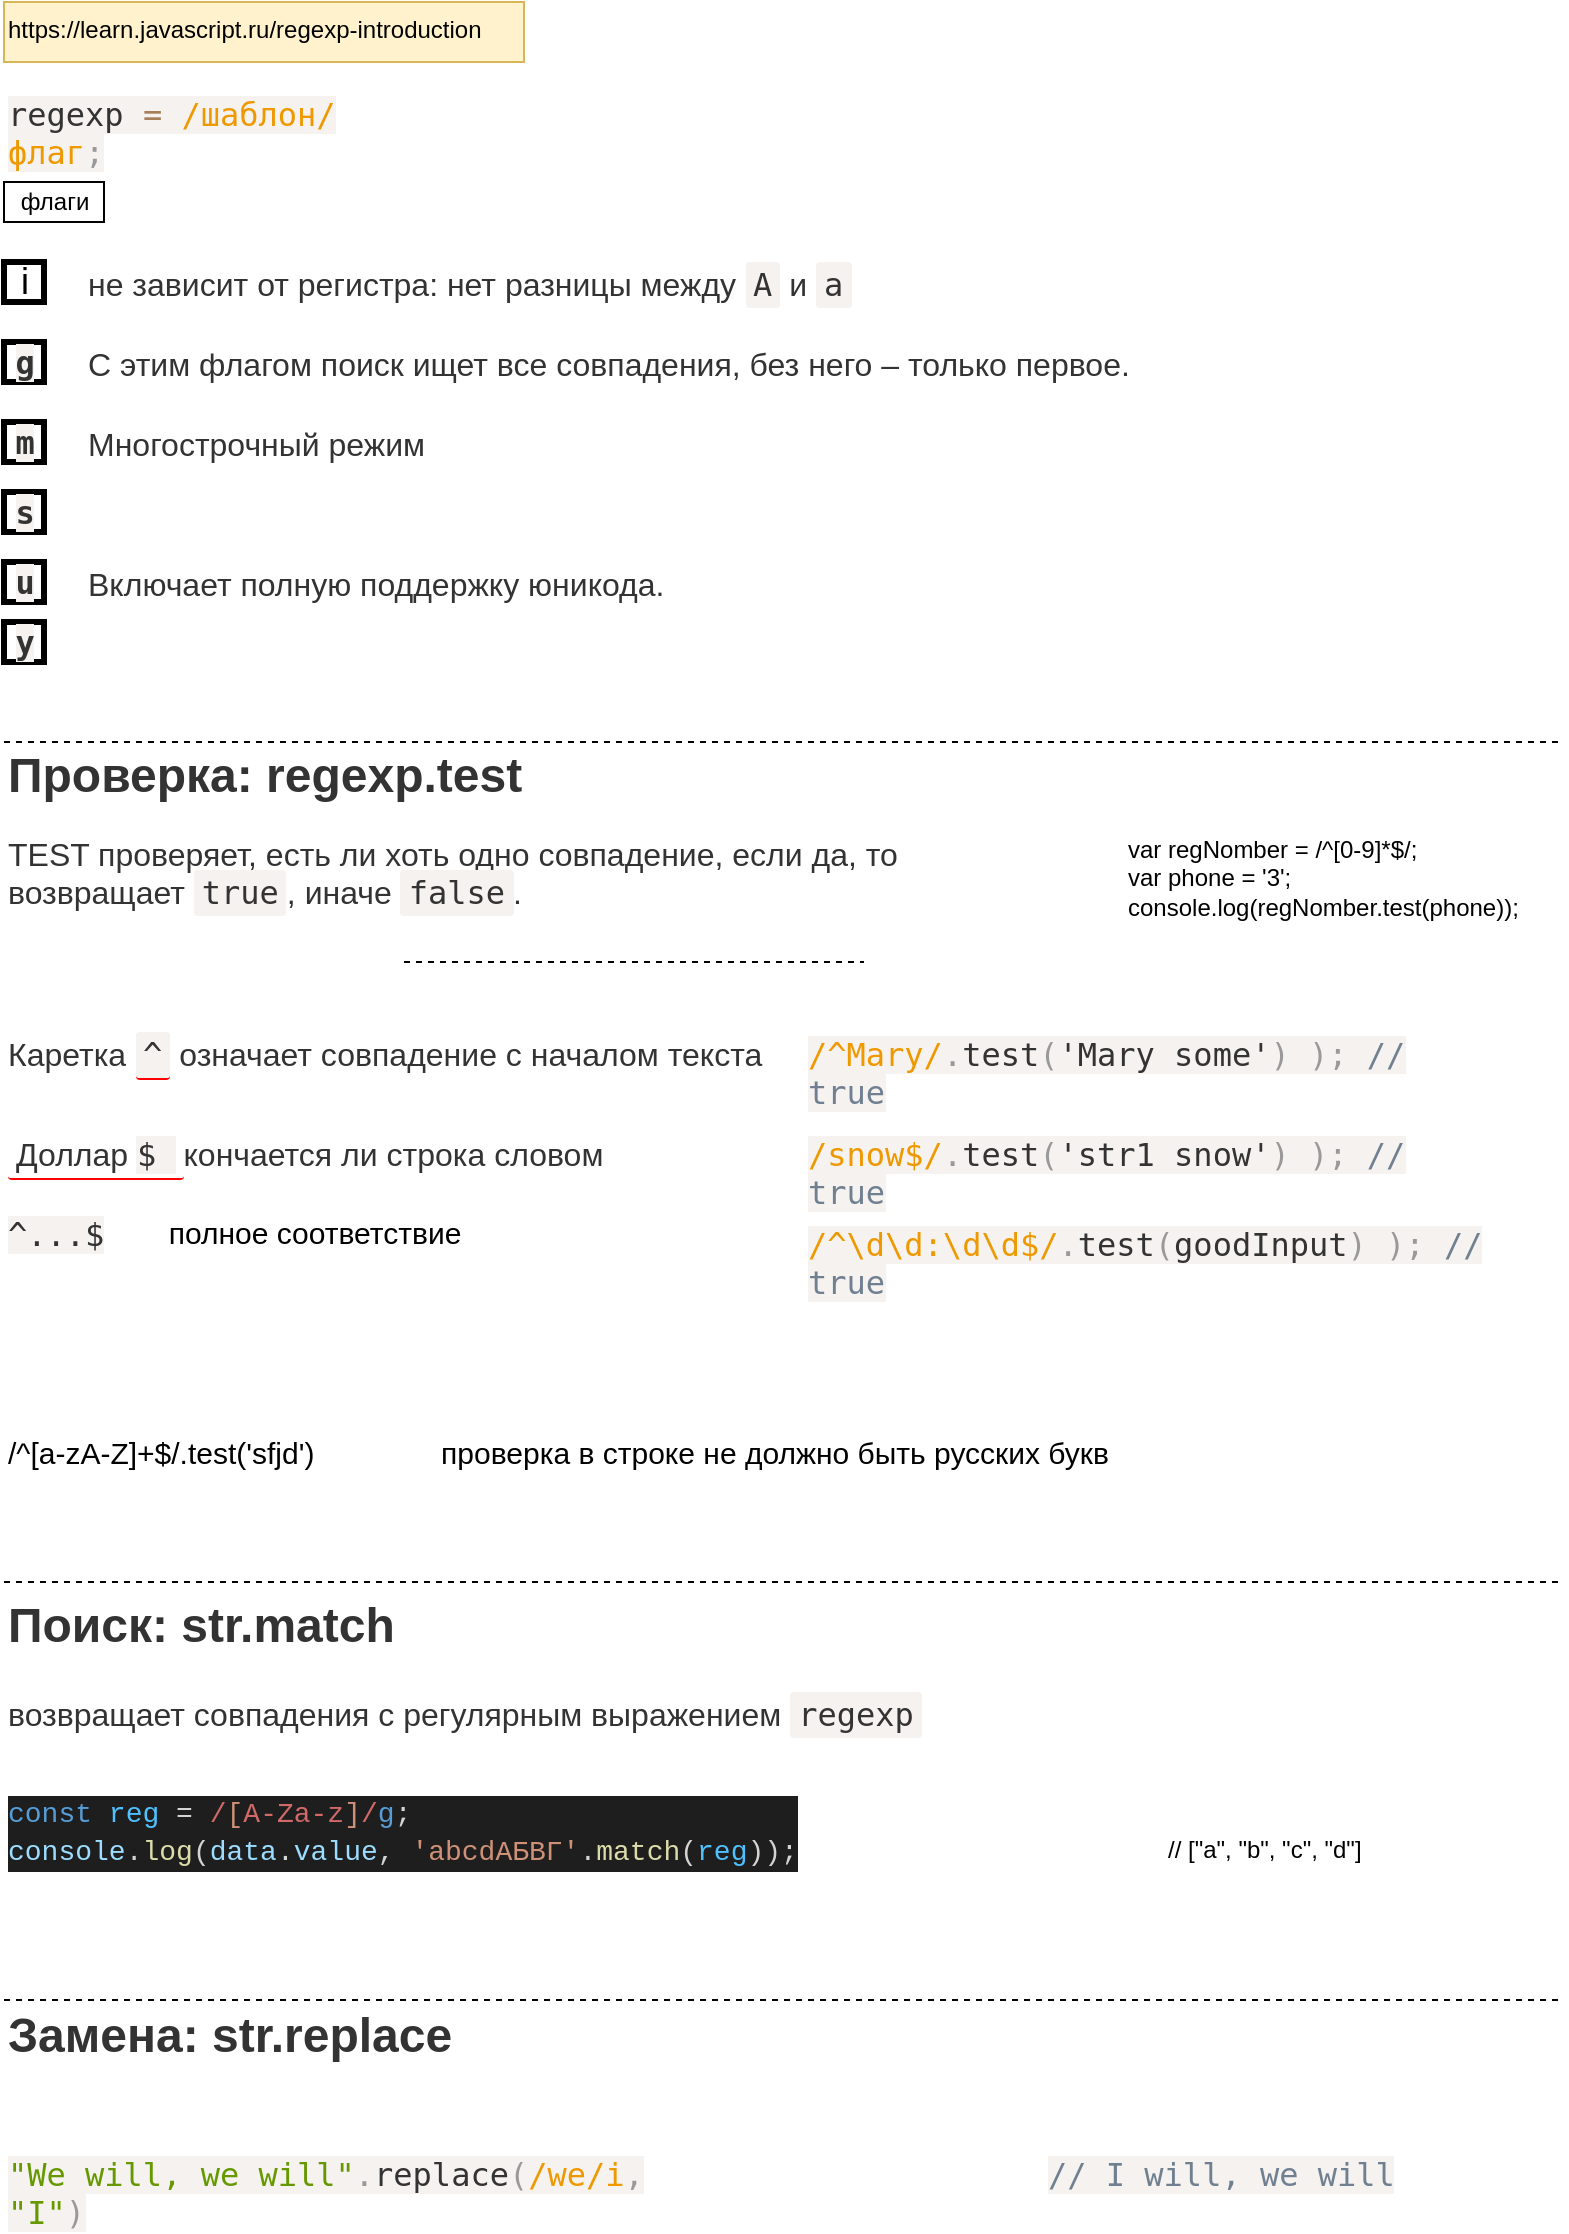 <mxfile version="13.7.3" type="device" pages="3"><diagram id="C0SLp1-Ot98nmbYjIeOZ" name="create"><mxGraphModel dx="1024" dy="592" grid="1" gridSize="10" guides="1" tooltips="1" connect="1" arrows="1" fold="1" page="1" pageScale="1" pageWidth="827" pageHeight="1169" math="0" shadow="0"><root><mxCell id="0"/><mxCell id="1" parent="0"/><mxCell id="JTZKK9ZAm1QoFFC07tXs-1" value="var regNomber = /^[0-9]*$/;&lt;br&gt;var phone = '3';&lt;br&gt;console.log(regNomber.test(phone));" style="text;whiteSpace=wrap;html=1;" parent="1" vertex="1"><mxGeometry x="600" y="420" width="210" height="50" as="geometry"/></mxCell><mxCell id="MdvFkRzq_D7RDWJ4UeDl-1" value="&lt;span style=&quot;color: rgb(51 , 51 , 51) ; font-size: 16px ; font-style: normal ; font-weight: 400 ; letter-spacing: normal ; text-indent: 0px ; text-transform: none ; word-spacing: 0px ; background-color: rgb(255 , 255 , 255) ; display: inline ; float: none&quot;&gt;TEST проверяет, есть ли хоть одно совпадение, если да, то возвращает&lt;span&gt;&amp;nbsp;&lt;/span&gt;&lt;/span&gt;&lt;code style=&quot;font-family: &amp;#34;consolas&amp;#34; , &amp;#34;lucida console&amp;#34; , &amp;#34;menlo&amp;#34; , &amp;#34;monaco&amp;#34; , monospace ; padding: 2px 4px ; background: rgb(245 , 242 , 240) ; border-radius: 2px ; color: rgb(51 , 51 , 51) ; font-size: 16px ; font-style: normal ; font-weight: 400 ; letter-spacing: normal ; text-indent: 0px ; text-transform: none ; word-spacing: 0px&quot;&gt;true&lt;/code&gt;&lt;span style=&quot;color: rgb(51 , 51 , 51) ; font-size: 16px ; font-style: normal ; font-weight: 400 ; letter-spacing: normal ; text-indent: 0px ; text-transform: none ; word-spacing: 0px ; background-color: rgb(255 , 255 , 255) ; display: inline ; float: none&quot;&gt;, иначе&lt;span&gt;&amp;nbsp;&lt;/span&gt;&lt;/span&gt;&lt;code style=&quot;font-family: &amp;#34;consolas&amp;#34; , &amp;#34;lucida console&amp;#34; , &amp;#34;menlo&amp;#34; , &amp;#34;monaco&amp;#34; , monospace ; padding: 2px 4px ; background: rgb(245 , 242 , 240) ; border-radius: 2px ; color: rgb(51 , 51 , 51) ; font-size: 16px ; font-style: normal ; font-weight: 400 ; letter-spacing: normal ; text-indent: 0px ; text-transform: none ; word-spacing: 0px&quot;&gt;false&lt;/code&gt;&lt;span style=&quot;color: rgb(51 , 51 , 51) ; font-size: 16px ; font-style: normal ; font-weight: 400 ; letter-spacing: normal ; text-indent: 0px ; text-transform: none ; word-spacing: 0px ; background-color: rgb(255 , 255 , 255) ; display: inline ; float: none&quot;&gt;.&lt;/span&gt;" style="text;whiteSpace=wrap;html=1;" parent="1" vertex="1"><mxGeometry x="40" y="420" width="480" height="40" as="geometry"/></mxCell><UserObject label="https://learn.javascript.ru/regexp-introduction" link="https://learn.javascript.ru/regexp-introduction" id="MdvFkRzq_D7RDWJ4UeDl-2"><mxCell style="text;whiteSpace=wrap;html=1;fillColor=#fff2cc;strokeColor=#d6b656;" parent="1" vertex="1"><mxGeometry x="40" y="10" width="260" height="30" as="geometry"/></mxCell></UserObject><mxCell id="MdvFkRzq_D7RDWJ4UeDl-4" value="&lt;span style=&quot;color: rgb(51 , 51 , 51) ; font-family: &amp;#34;consolas&amp;#34; , &amp;#34;lucida console&amp;#34; , &amp;#34;menlo&amp;#34; , &amp;#34;monaco&amp;#34; , monospace ; font-size: 16px ; font-style: normal ; font-weight: 400 ; letter-spacing: normal ; text-align: left ; text-indent: 0px ; text-transform: none ; word-spacing: 0px ; background-color: rgb(245 , 242 , 240) ; display: inline ; float: none&quot;&gt;regexp &lt;/span&gt;&lt;span class=&quot;token operator&quot; style=&quot;color: rgb(166 , 127 , 89) ; font-family: &amp;#34;consolas&amp;#34; , &amp;#34;lucida console&amp;#34; , &amp;#34;menlo&amp;#34; , &amp;#34;monaco&amp;#34; , monospace ; font-size: 16px ; font-style: normal ; font-weight: 400 ; letter-spacing: normal ; text-align: left ; text-indent: 0px ; text-transform: none ; word-spacing: 0px ; background-color: rgb(245 , 242 , 240)&quot;&gt;=&lt;/span&gt;&lt;span style=&quot;color: rgb(51 , 51 , 51) ; font-family: &amp;#34;consolas&amp;#34; , &amp;#34;lucida console&amp;#34; , &amp;#34;menlo&amp;#34; , &amp;#34;monaco&amp;#34; , monospace ; font-size: 16px ; font-style: normal ; font-weight: 400 ; letter-spacing: normal ; text-align: left ; text-indent: 0px ; text-transform: none ; word-spacing: 0px ; background-color: rgb(245 , 242 , 240) ; display: inline ; float: none&quot;&gt; &lt;/span&gt;&lt;span class=&quot;token regex&quot; style=&quot;color: rgb(238 , 153 , 0) ; font-family: &amp;#34;consolas&amp;#34; , &amp;#34;lucida console&amp;#34; , &amp;#34;menlo&amp;#34; , &amp;#34;monaco&amp;#34; , monospace ; font-size: 16px ; font-style: normal ; font-weight: 400 ; letter-spacing: normal ; text-align: left ; text-indent: 0px ; text-transform: none ; word-spacing: 0px ; background-color: rgb(245 , 242 , 240)&quot;&gt;/шаблон/флаг&lt;/span&gt;&lt;span class=&quot;token punctuation&quot; style=&quot;color: rgb(153 , 153 , 153) ; font-family: &amp;#34;consolas&amp;#34; , &amp;#34;lucida console&amp;#34; , &amp;#34;menlo&amp;#34; , &amp;#34;monaco&amp;#34; , monospace ; font-size: 16px ; font-style: normal ; font-weight: 400 ; letter-spacing: normal ; text-align: left ; text-indent: 0px ; text-transform: none ; word-spacing: 0px ; background-color: rgb(245 , 242 , 240)&quot;&gt;;&lt;/span&gt;" style="text;whiteSpace=wrap;html=1;" parent="1" vertex="1"><mxGeometry x="40" y="50" width="200" height="30" as="geometry"/></mxCell><mxCell id="MdvFkRzq_D7RDWJ4UeDl-5" value="флаги" style="text;html=1;align=center;verticalAlign=middle;resizable=0;points=[];autosize=1;strokeColor=#000000;" parent="1" vertex="1"><mxGeometry x="40" y="100" width="50" height="20" as="geometry"/></mxCell><mxCell id="MdvFkRzq_D7RDWJ4UeDl-6" value="&lt;font style=&quot;font-size: 18px&quot;&gt;i&lt;/font&gt;" style="text;html=1;align=center;verticalAlign=middle;resizable=0;points=[];autosize=1;strokeWidth=3;strokeColor=#000000;" parent="1" vertex="1"><mxGeometry x="40" y="140" width="20" height="20" as="geometry"/></mxCell><mxCell id="MdvFkRzq_D7RDWJ4UeDl-7" value="&lt;span style=&quot;color: rgb(51, 51, 51); font-size: 16px; font-style: normal; font-weight: 400; letter-spacing: normal; text-indent: 0px; text-transform: none; word-spacing: 0px; background-color: rgb(255, 255, 255); display: inline; float: none;&quot;&gt;не зависит от регистра: нет разницы между&lt;span&gt;&amp;nbsp;&lt;/span&gt;&lt;/span&gt;&lt;code style=&quot;font-family: consolas, &amp;quot;lucida console&amp;quot;, menlo, monaco, monospace; padding: 2px 4px; background: rgb(245, 242, 240); border-radius: 2px; color: rgb(51, 51, 51); font-size: 16px; font-style: normal; font-weight: 400; letter-spacing: normal; text-indent: 0px; text-transform: none; word-spacing: 0px;&quot;&gt;A&lt;/code&gt;&lt;span style=&quot;color: rgb(51, 51, 51); font-size: 16px; font-style: normal; font-weight: 400; letter-spacing: normal; text-indent: 0px; text-transform: none; word-spacing: 0px; background-color: rgb(255, 255, 255); display: inline; float: none;&quot;&gt;&lt;span&gt;&amp;nbsp;&lt;/span&gt;и&lt;span&gt;&amp;nbsp;&lt;/span&gt;&lt;/span&gt;&lt;code style=&quot;font-family: consolas, &amp;quot;lucida console&amp;quot;, menlo, monaco, monospace; padding: 2px 4px; background: rgb(245, 242, 240); border-radius: 2px; color: rgb(51, 51, 51); font-size: 16px; font-style: normal; font-weight: 400; letter-spacing: normal; text-indent: 0px; text-transform: none; word-spacing: 0px;&quot;&gt;a&lt;/code&gt;" style="text;whiteSpace=wrap;html=1;" parent="1" vertex="1"><mxGeometry x="80" y="135" width="410" height="30" as="geometry"/></mxCell><mxCell id="MdvFkRzq_D7RDWJ4UeDl-8" value="&lt;span style=&quot;color: rgb(51 , 51 , 51) ; font-family: &amp;#34;consolas&amp;#34; , &amp;#34;lucida console&amp;#34; , &amp;#34;menlo&amp;#34; , &amp;#34;monaco&amp;#34; , monospace ; font-size: 16px ; font-weight: 700 ; background-color: rgb(245 , 242 , 240)&quot;&gt;g&lt;/span&gt;" style="text;html=1;align=center;verticalAlign=middle;resizable=0;points=[];autosize=1;strokeWidth=3;strokeColor=#000000;" parent="1" vertex="1"><mxGeometry x="40" y="180" width="20" height="20" as="geometry"/></mxCell><mxCell id="MdvFkRzq_D7RDWJ4UeDl-9" value="&lt;span style=&quot;color: rgb(51 , 51 , 51) ; font-family: &amp;#34;blinkmacsystemfont&amp;#34; , , &amp;#34;segoe ui&amp;#34; , &amp;#34;roboto&amp;#34; , &amp;#34;helvetica&amp;#34; , &amp;#34;arial&amp;#34; , sans-serif ; font-size: 16px ; background-color: rgb(255 , 255 , 255)&quot;&gt;С этим флагом поиск ищет все совпадения, без него – только первое.&lt;/span&gt;" style="text;whiteSpace=wrap;html=1;" parent="1" vertex="1"><mxGeometry x="80" y="175" width="540" height="30" as="geometry"/></mxCell><mxCell id="MdvFkRzq_D7RDWJ4UeDl-10" value="&lt;font color=&quot;#333333&quot; face=&quot;consolas, lucida console, menlo, monaco, monospace&quot;&gt;&lt;span style=&quot;font-size: 16px ; background-color: rgb(245 , 242 , 240)&quot;&gt;&lt;b&gt;m&lt;/b&gt;&lt;/span&gt;&lt;/font&gt;" style="text;html=1;align=center;verticalAlign=middle;resizable=0;points=[];autosize=1;strokeWidth=3;strokeColor=#000000;" parent="1" vertex="1"><mxGeometry x="40" y="220" width="20" height="20" as="geometry"/></mxCell><mxCell id="MdvFkRzq_D7RDWJ4UeDl-11" value="&lt;span style=&quot;color: rgb(51 , 51 , 51) ; font-family: &amp;#34;consolas&amp;#34; , &amp;#34;lucida console&amp;#34; , &amp;#34;menlo&amp;#34; , &amp;#34;monaco&amp;#34; , monospace ; font-size: 16px ; font-weight: 700 ; background-color: rgb(245 , 242 , 240)&quot;&gt;y&lt;/span&gt;" style="text;html=1;align=center;verticalAlign=middle;resizable=0;points=[];autosize=1;strokeWidth=3;strokeColor=#000000;" parent="1" vertex="1"><mxGeometry x="40" y="320" width="20" height="20" as="geometry"/></mxCell><mxCell id="MdvFkRzq_D7RDWJ4UeDl-12" value="&lt;span style=&quot;color: rgb(51 , 51 , 51) ; font-family: &amp;#34;consolas&amp;#34; , &amp;#34;lucida console&amp;#34; , &amp;#34;menlo&amp;#34; , &amp;#34;monaco&amp;#34; , monospace ; font-size: 16px ; font-weight: 700 ; background-color: rgb(245 , 242 , 240)&quot;&gt;u&lt;/span&gt;" style="text;html=1;align=center;verticalAlign=middle;resizable=0;points=[];autosize=1;strokeWidth=3;strokeColor=#000000;" parent="1" vertex="1"><mxGeometry x="40" y="290" width="20" height="20" as="geometry"/></mxCell><mxCell id="MdvFkRzq_D7RDWJ4UeDl-13" value="&lt;span style=&quot;color: rgb(51 , 51 , 51) ; font-family: &amp;#34;consolas&amp;#34; , &amp;#34;lucida console&amp;#34; , &amp;#34;menlo&amp;#34; , &amp;#34;monaco&amp;#34; , monospace ; font-size: 16px ; font-weight: 700 ; background-color: rgb(245 , 242 , 240)&quot;&gt;s&lt;/span&gt;" style="text;html=1;align=center;verticalAlign=middle;resizable=0;points=[];autosize=1;strokeWidth=3;strokeColor=#000000;" parent="1" vertex="1"><mxGeometry x="40" y="255" width="20" height="20" as="geometry"/></mxCell><mxCell id="MdvFkRzq_D7RDWJ4UeDl-14" value="&lt;span style=&quot;color: rgb(51, 51, 51); font-size: 16px; font-style: normal; font-weight: 400; letter-spacing: normal; text-indent: 0px; text-transform: none; word-spacing: 0px; background-color: rgb(255, 255, 255); display: inline; float: none;&quot;&gt;Включает полную поддержку юникода.&lt;span&gt;&amp;nbsp;&lt;/span&gt;&lt;/span&gt;" style="text;whiteSpace=wrap;html=1;" parent="1" vertex="1"><mxGeometry x="80" y="285" width="320" height="30" as="geometry"/></mxCell><mxCell id="MdvFkRzq_D7RDWJ4UeDl-15" value="// [&quot;a&quot;, &quot;b&quot;, &quot;c&quot;, &quot;d&quot;]" style="text;whiteSpace=wrap;html=1;" parent="1" vertex="1"><mxGeometry x="620" y="920" width="110" height="30" as="geometry"/></mxCell><mxCell id="MdvFkRzq_D7RDWJ4UeDl-16" value="&lt;h2 style=&quot;margin: 24px 0px 12px; padding: 0px; font-size: 24px; line-height: 32px; position: relative; color: rgb(51, 51, 51); font-style: normal; letter-spacing: normal; text-indent: 0px; text-transform: none; word-spacing: 0px; background-color: rgb(255, 255, 255);&quot;&gt;&lt;a class=&quot;main__anchor&quot; name=&quot;poisk-str-match&quot; href=&quot;https://learn.javascript.ru/regexp-introduction#poisk-str-match&quot; style=&quot;color: inherit ; text-decoration: none ; outline: 0px ; transition: 0.2s ease 0s ; font: inherit&quot;&gt;Поиск: str.match&lt;/a&gt;&lt;/h2&gt;" style="text;whiteSpace=wrap;html=1;verticalAlign=middle;" parent="1" vertex="1"><mxGeometry x="40" y="800" width="220" height="30" as="geometry"/></mxCell><mxCell id="MdvFkRzq_D7RDWJ4UeDl-17" value="&lt;span style=&quot;color: rgb(51, 51, 51); font-size: 16px; font-style: normal; font-weight: 400; letter-spacing: normal; text-indent: 0px; text-transform: none; word-spacing: 0px; background-color: rgb(255, 255, 255); display: inline; float: none;&quot;&gt;возвращает совпадения с регулярным выражением&lt;span&gt;&amp;nbsp;&lt;/span&gt;&lt;/span&gt;&lt;code style=&quot;font-family: consolas, &amp;quot;lucida console&amp;quot;, menlo, monaco, monospace; padding: 2px 4px; background: rgb(245, 242, 240); border-radius: 2px; color: rgb(51, 51, 51); font-size: 16px; font-style: normal; font-weight: 400; letter-spacing: normal; text-indent: 0px; text-transform: none; word-spacing: 0px;&quot;&gt;regexp&lt;/code&gt;" style="text;whiteSpace=wrap;html=1;" parent="1" vertex="1"><mxGeometry x="40" y="850" width="480" height="30" as="geometry"/></mxCell><mxCell id="MdvFkRzq_D7RDWJ4UeDl-18" value="&lt;div style=&quot;color: rgb(212 , 212 , 212) ; background-color: rgb(30 , 30 , 30) ; font-family: &amp;#34;consolas&amp;#34; , &amp;#34;courier new&amp;#34; , monospace ; font-weight: normal ; font-size: 14px ; line-height: 19px&quot;&gt;&lt;div&gt;&lt;span style=&quot;color: #569cd6&quot;&gt;const&lt;/span&gt;&lt;span style=&quot;color: #d4d4d4&quot;&gt;&amp;nbsp;&lt;/span&gt;&lt;span style=&quot;color: #4fc1ff&quot;&gt;reg&lt;/span&gt;&lt;span style=&quot;color: #d4d4d4&quot;&gt;&amp;nbsp;=&lt;/span&gt;&lt;span style=&quot;color: #d16969&quot;&gt;&amp;nbsp;/&lt;/span&gt;&lt;span style=&quot;color: #ce9178&quot;&gt;[&lt;/span&gt;&lt;span style=&quot;color: #d16969&quot;&gt;A-Za-z&lt;/span&gt;&lt;span style=&quot;color: #ce9178&quot;&gt;]&lt;/span&gt;&lt;span style=&quot;color: #d16969&quot;&gt;/&lt;/span&gt;&lt;span style=&quot;color: #569cd6&quot;&gt;g&lt;/span&gt;&lt;span style=&quot;color: #d4d4d4&quot;&gt;;&lt;/span&gt;&lt;/div&gt;&lt;div&gt;&lt;span style=&quot;color: #9cdcfe&quot;&gt;console&lt;/span&gt;&lt;span style=&quot;color: #d4d4d4&quot;&gt;.&lt;/span&gt;&lt;span style=&quot;color: #dcdcaa&quot;&gt;log&lt;/span&gt;&lt;span style=&quot;color: #d4d4d4&quot;&gt;(&lt;/span&gt;&lt;span style=&quot;color: #9cdcfe&quot;&gt;data&lt;/span&gt;&lt;span style=&quot;color: #d4d4d4&quot;&gt;.&lt;/span&gt;&lt;span style=&quot;color: #9cdcfe&quot;&gt;value&lt;/span&gt;&lt;span style=&quot;color: #d4d4d4&quot;&gt;,&amp;nbsp;&lt;/span&gt;&lt;span style=&quot;color: #ce9178&quot;&gt;'abcdАБВГ'&lt;/span&gt;&lt;span style=&quot;color: #d4d4d4&quot;&gt;.&lt;/span&gt;&lt;span style=&quot;color: #dcdcaa&quot;&gt;match&lt;/span&gt;&lt;span style=&quot;color: #d4d4d4&quot;&gt;(&lt;/span&gt;&lt;span style=&quot;color: #4fc1ff&quot;&gt;reg&lt;/span&gt;&lt;span style=&quot;color: #d4d4d4&quot;&gt;));&lt;/span&gt;&lt;/div&gt;&lt;/div&gt;" style="text;whiteSpace=wrap;html=1;" parent="1" vertex="1"><mxGeometry x="40" y="900" width="420" height="50" as="geometry"/></mxCell><mxCell id="MdvFkRzq_D7RDWJ4UeDl-19" value="" style="endArrow=none;dashed=1;html=1;exitX=0;exitY=0;exitDx=0;exitDy=0;" parent="1" source="MdvFkRzq_D7RDWJ4UeDl-16" edge="1"><mxGeometry width="50" height="50" relative="1" as="geometry"><mxPoint x="40" y="780" as="sourcePoint"/><mxPoint x="820" y="800" as="targetPoint"/></mxGeometry></mxCell><mxCell id="MdvFkRzq_D7RDWJ4UeDl-20" value="&lt;h2 style=&quot;margin: 24px 0px 12px; padding: 0px; font-size: 24px; line-height: 32px; position: relative; color: rgb(51, 51, 51); font-style: normal; letter-spacing: normal; text-indent: 0px; text-transform: none; word-spacing: 0px; background-color: rgb(255, 255, 255);&quot;&gt;&lt;a class=&quot;main__anchor&quot; name=&quot;zamena-str-replace&quot; href=&quot;https://learn.javascript.ru/regexp-introduction#zamena-str-replace&quot; style=&quot;color: inherit ; text-decoration: none ; outline: 0px ; transition: 0.2s ease 0s ; font: inherit&quot;&gt;Замена: str.replace&lt;/a&gt;&lt;/h2&gt;" style="text;whiteSpace=wrap;html=1;verticalAlign=middle;" parent="1" vertex="1"><mxGeometry x="40" y="1010" width="250" height="20" as="geometry"/></mxCell><mxCell id="MdvFkRzq_D7RDWJ4UeDl-21" value="" style="endArrow=none;dashed=1;html=1;exitX=0;exitY=0;exitDx=0;exitDy=0;" parent="1" edge="1"><mxGeometry width="50" height="50" relative="1" as="geometry"><mxPoint x="40" y="1009" as="sourcePoint"/><mxPoint x="820" y="1009" as="targetPoint"/></mxGeometry></mxCell><mxCell id="MdvFkRzq_D7RDWJ4UeDl-22" value="&lt;span class=&quot;token string&quot; style=&quot;color: rgb(102, 153, 0); font-family: consolas, &amp;quot;lucida console&amp;quot;, menlo, monaco, monospace; font-size: 16px; font-style: normal; font-weight: 400; letter-spacing: normal; text-align: left; text-indent: 0px; text-transform: none; word-spacing: 0px; background-color: rgb(245, 242, 240);&quot;&gt;&quot;We will, we will&quot;&lt;/span&gt;&lt;span class=&quot;token punctuation&quot; style=&quot;color: rgb(153, 153, 153); font-family: consolas, &amp;quot;lucida console&amp;quot;, menlo, monaco, monospace; font-size: 16px; font-style: normal; font-weight: 400; letter-spacing: normal; text-align: left; text-indent: 0px; text-transform: none; word-spacing: 0px; background-color: rgb(245, 242, 240);&quot;&gt;.&lt;/span&gt;&lt;span class=&quot;token function&quot; style=&quot;color: rgb(51, 51, 51); font-family: consolas, &amp;quot;lucida console&amp;quot;, menlo, monaco, monospace; font-size: 16px; font-style: normal; font-weight: 400; letter-spacing: normal; text-align: left; text-indent: 0px; text-transform: none; word-spacing: 0px; background-color: rgb(245, 242, 240);&quot;&gt;replace&lt;/span&gt;&lt;span class=&quot;token punctuation&quot; style=&quot;color: rgb(153, 153, 153); font-family: consolas, &amp;quot;lucida console&amp;quot;, menlo, monaco, monospace; font-size: 16px; font-style: normal; font-weight: 400; letter-spacing: normal; text-align: left; text-indent: 0px; text-transform: none; word-spacing: 0px; background-color: rgb(245, 242, 240);&quot;&gt;(&lt;/span&gt;&lt;span class=&quot;token regex&quot; style=&quot;color: rgb(238, 153, 0); font-family: consolas, &amp;quot;lucida console&amp;quot;, menlo, monaco, monospace; font-size: 16px; font-style: normal; font-weight: 400; letter-spacing: normal; text-align: left; text-indent: 0px; text-transform: none; word-spacing: 0px; background-color: rgb(245, 242, 240);&quot;&gt;/we/i&lt;/span&gt;&lt;span class=&quot;token punctuation&quot; style=&quot;color: rgb(153, 153, 153); font-family: consolas, &amp;quot;lucida console&amp;quot;, menlo, monaco, monospace; font-size: 16px; font-style: normal; font-weight: 400; letter-spacing: normal; text-align: left; text-indent: 0px; text-transform: none; word-spacing: 0px; background-color: rgb(245, 242, 240);&quot;&gt;,&lt;/span&gt;&lt;span style=&quot;color: rgb(51, 51, 51); font-family: consolas, &amp;quot;lucida console&amp;quot;, menlo, monaco, monospace; font-size: 16px; font-style: normal; font-weight: 400; letter-spacing: normal; text-align: left; text-indent: 0px; text-transform: none; word-spacing: 0px; background-color: rgb(245, 242, 240); display: inline; float: none;&quot;&gt; &lt;/span&gt;&lt;span class=&quot;token string&quot; style=&quot;color: rgb(102, 153, 0); font-family: consolas, &amp;quot;lucida console&amp;quot;, menlo, monaco, monospace; font-size: 16px; font-style: normal; font-weight: 400; letter-spacing: normal; text-align: left; text-indent: 0px; text-transform: none; word-spacing: 0px; background-color: rgb(245, 242, 240);&quot;&gt;&quot;I&quot;&lt;/span&gt;&lt;span class=&quot;token punctuation&quot; style=&quot;color: rgb(153, 153, 153); font-family: consolas, &amp;quot;lucida console&amp;quot;, menlo, monaco, monospace; font-size: 16px; font-style: normal; font-weight: 400; letter-spacing: normal; text-align: left; text-indent: 0px; text-transform: none; word-spacing: 0px; background-color: rgb(245, 242, 240);&quot;&gt;)&lt;/span&gt;" style="text;whiteSpace=wrap;html=1;" parent="1" vertex="1"><mxGeometry x="40" y="1080" width="360" height="30" as="geometry"/></mxCell><mxCell id="MdvFkRzq_D7RDWJ4UeDl-23" value="&lt;span style=&quot;color: rgb(112, 128, 144); font-family: consolas, &amp;quot;lucida console&amp;quot;, menlo, monaco, monospace; font-size: 16px; font-style: normal; font-weight: 400; letter-spacing: normal; text-align: left; text-indent: 0px; text-transform: none; word-spacing: 0px; background-color: rgb(245, 242, 240); display: inline; float: none;&quot;&gt;// I will, we will&lt;/span&gt;" style="text;whiteSpace=wrap;html=1;" parent="1" vertex="1"><mxGeometry x="560" y="1080" width="180" height="30" as="geometry"/></mxCell><mxCell id="MdvFkRzq_D7RDWJ4UeDl-24" value="&lt;h2 style=&quot;margin: 24px 0px 12px; padding: 0px; font-size: 24px; line-height: 32px; position: relative; color: rgb(51, 51, 51); font-style: normal; letter-spacing: normal; text-indent: 0px; text-transform: none; word-spacing: 0px; background-color: rgb(255, 255, 255);&quot;&gt;&lt;a class=&quot;main__anchor&quot; name=&quot;proverka-regexp-test&quot; href=&quot;https://learn.javascript.ru/regexp-introduction#proverka-regexp-test&quot; style=&quot;color: inherit ; text-decoration: none ; outline: 0px ; transition: 0.2s ease 0s ; font: inherit&quot;&gt;Проверка: regexp.test&lt;/a&gt;&lt;/h2&gt;" style="text;whiteSpace=wrap;html=1;verticalAlign=middle;" parent="1" vertex="1"><mxGeometry x="40" y="370" width="280" height="40" as="geometry"/></mxCell><mxCell id="MdvFkRzq_D7RDWJ4UeDl-25" value="" style="endArrow=none;dashed=1;html=1;exitX=0;exitY=0;exitDx=0;exitDy=0;" parent="1" edge="1"><mxGeometry width="50" height="50" relative="1" as="geometry"><mxPoint x="40" y="380" as="sourcePoint"/><mxPoint x="820" y="380" as="targetPoint"/></mxGeometry></mxCell><mxCell id="MdvFkRzq_D7RDWJ4UeDl-26" value="" style="endArrow=none;dashed=1;html=1;" parent="1" edge="1"><mxGeometry width="50" height="50" relative="1" as="geometry"><mxPoint x="240" y="490" as="sourcePoint"/><mxPoint x="470" y="490" as="targetPoint"/></mxGeometry></mxCell><mxCell id="MdvFkRzq_D7RDWJ4UeDl-27" value="&lt;span style=&quot;color: rgb(51, 51, 51); font-size: 16px; font-style: normal; font-weight: 400; letter-spacing: normal; text-indent: 0px; text-transform: none; word-spacing: 0px; background-color: rgb(255, 255, 255); display: inline; float: none;&quot;&gt;Каретка&lt;span&gt;&amp;nbsp;&lt;/span&gt;&lt;/span&gt;&lt;code class=&quot;pattern&quot; style=&quot;font-family: consolas, &amp;quot;lucida console&amp;quot;, menlo, monaco, monospace; padding: 2px 4px; background: rgb(245, 242, 240); border-radius: 2px; border-bottom: 1px solid red; color: rgb(51, 51, 51); font-size: 16px; font-style: normal; font-weight: 400; letter-spacing: normal; text-indent: 0px; text-transform: none; word-spacing: 0px;&quot;&gt;^&lt;/code&gt;&lt;span style=&quot;color: rgb(51, 51, 51); font-size: 16px; font-style: normal; font-weight: 400; letter-spacing: normal; text-indent: 0px; text-transform: none; word-spacing: 0px; background-color: rgb(255, 255, 255); display: inline; float: none;&quot;&gt;&lt;span&gt;&amp;nbsp;&lt;/span&gt;означает совпадение с началом текста&lt;/span&gt;" style="text;whiteSpace=wrap;html=1;" parent="1" vertex="1"><mxGeometry x="40" y="520" width="400" height="30" as="geometry"/></mxCell><mxCell id="MdvFkRzq_D7RDWJ4UeDl-28" value="&lt;span class=&quot;token regex&quot; style=&quot;color: rgb(238 , 153 , 0) ; font-family: &amp;#34;consolas&amp;#34; , &amp;#34;lucida console&amp;#34; , &amp;#34;menlo&amp;#34; , &amp;#34;monaco&amp;#34; , monospace ; font-size: 16px ; font-style: normal ; font-weight: 400 ; letter-spacing: normal ; text-align: left ; text-indent: 0px ; text-transform: none ; word-spacing: 0px ; background-color: rgb(245 , 242 , 240)&quot;&gt;/^Mary/&lt;/span&gt;&lt;span class=&quot;token punctuation&quot; style=&quot;color: rgb(153 , 153 , 153) ; font-family: &amp;#34;consolas&amp;#34; , &amp;#34;lucida console&amp;#34; , &amp;#34;menlo&amp;#34; , &amp;#34;monaco&amp;#34; , monospace ; font-size: 16px ; font-style: normal ; font-weight: 400 ; letter-spacing: normal ; text-align: left ; text-indent: 0px ; text-transform: none ; word-spacing: 0px ; background-color: rgb(245 , 242 , 240)&quot;&gt;.&lt;/span&gt;&lt;span class=&quot;token function&quot; style=&quot;color: rgb(51 , 51 , 51) ; font-family: &amp;#34;consolas&amp;#34; , &amp;#34;lucida console&amp;#34; , &amp;#34;menlo&amp;#34; , &amp;#34;monaco&amp;#34; , monospace ; font-size: 16px ; font-style: normal ; font-weight: 400 ; letter-spacing: normal ; text-align: left ; text-indent: 0px ; text-transform: none ; word-spacing: 0px ; background-color: rgb(245 , 242 , 240)&quot;&gt;test&lt;/span&gt;&lt;span class=&quot;token punctuation&quot; style=&quot;color: rgb(153 , 153 , 153) ; font-family: &amp;#34;consolas&amp;#34; , &amp;#34;lucida console&amp;#34; , &amp;#34;menlo&amp;#34; , &amp;#34;monaco&amp;#34; , monospace ; font-size: 16px ; font-style: normal ; font-weight: 400 ; letter-spacing: normal ; text-align: left ; text-indent: 0px ; text-transform: none ; word-spacing: 0px ; background-color: rgb(245 , 242 , 240)&quot;&gt;(&lt;/span&gt;&lt;span style=&quot;color: rgb(51 , 51 , 51) ; font-family: &amp;#34;consolas&amp;#34; , &amp;#34;lucida console&amp;#34; , &amp;#34;menlo&amp;#34; , &amp;#34;monaco&amp;#34; , monospace ; font-size: 16px ; font-style: normal ; font-weight: 400 ; letter-spacing: normal ; text-align: left ; text-indent: 0px ; text-transform: none ; word-spacing: 0px ; background-color: rgb(245 , 242 , 240) ; display: inline ; float: none&quot;&gt;'Mary some'&lt;/span&gt;&lt;span class=&quot;token punctuation&quot; style=&quot;color: rgb(153 , 153 , 153) ; font-family: &amp;#34;consolas&amp;#34; , &amp;#34;lucida console&amp;#34; , &amp;#34;menlo&amp;#34; , &amp;#34;monaco&amp;#34; , monospace ; font-size: 16px ; font-style: normal ; font-weight: 400 ; letter-spacing: normal ; text-align: left ; text-indent: 0px ; text-transform: none ; word-spacing: 0px ; background-color: rgb(245 , 242 , 240)&quot;&gt;)&lt;/span&gt;&lt;span style=&quot;color: rgb(51 , 51 , 51) ; font-family: &amp;#34;consolas&amp;#34; , &amp;#34;lucida console&amp;#34; , &amp;#34;menlo&amp;#34; , &amp;#34;monaco&amp;#34; , monospace ; font-size: 16px ; font-style: normal ; font-weight: 400 ; letter-spacing: normal ; text-align: left ; text-indent: 0px ; text-transform: none ; word-spacing: 0px ; background-color: rgb(245 , 242 , 240) ; display: inline ; float: none&quot;&gt; &lt;/span&gt;&lt;span class=&quot;token punctuation&quot; style=&quot;color: rgb(153 , 153 , 153) ; font-family: &amp;#34;consolas&amp;#34; , &amp;#34;lucida console&amp;#34; , &amp;#34;menlo&amp;#34; , &amp;#34;monaco&amp;#34; , monospace ; font-size: 16px ; font-style: normal ; font-weight: 400 ; letter-spacing: normal ; text-align: left ; text-indent: 0px ; text-transform: none ; word-spacing: 0px ; background-color: rgb(245 , 242 , 240)&quot;&gt;)&lt;/span&gt;&lt;span class=&quot;token punctuation&quot; style=&quot;color: rgb(153 , 153 , 153) ; font-family: &amp;#34;consolas&amp;#34; , &amp;#34;lucida console&amp;#34; , &amp;#34;menlo&amp;#34; , &amp;#34;monaco&amp;#34; , monospace ; font-size: 16px ; font-style: normal ; font-weight: 400 ; letter-spacing: normal ; text-align: left ; text-indent: 0px ; text-transform: none ; word-spacing: 0px ; background-color: rgb(245 , 242 , 240)&quot;&gt;;&lt;/span&gt;&lt;span style=&quot;color: rgb(51 , 51 , 51) ; font-family: &amp;#34;consolas&amp;#34; , &amp;#34;lucida console&amp;#34; , &amp;#34;menlo&amp;#34; , &amp;#34;monaco&amp;#34; , monospace ; font-size: 16px ; font-style: normal ; font-weight: 400 ; letter-spacing: normal ; text-align: left ; text-indent: 0px ; text-transform: none ; word-spacing: 0px ; background-color: rgb(245 , 242 , 240) ; display: inline ; float: none&quot;&gt; &lt;/span&gt;&lt;span class=&quot;token comment&quot; style=&quot;color: rgb(112 , 128 , 144) ; font-family: &amp;#34;consolas&amp;#34; , &amp;#34;lucida console&amp;#34; , &amp;#34;menlo&amp;#34; , &amp;#34;monaco&amp;#34; , monospace ; font-size: 16px ; font-style: normal ; font-weight: 400 ; letter-spacing: normal ; text-align: left ; text-indent: 0px ; text-transform: none ; word-spacing: 0px ; background-color: rgb(245 , 242 , 240)&quot;&gt;// true&lt;/span&gt;" style="text;whiteSpace=wrap;html=1;" parent="1" vertex="1"><mxGeometry x="440" y="520" width="340" height="30" as="geometry"/></mxCell><mxCell id="MdvFkRzq_D7RDWJ4UeDl-29" value="&lt;code class=&quot;pattern&quot; style=&quot;padding: 2px 4px ; border-radius: 2px ; border-bottom: 1px solid red ; color: rgb(51 , 51 , 51) ; font-size: 16px ; font-style: normal ; font-weight: 400 ; letter-spacing: normal ; text-indent: 0px ; text-transform: none ; word-spacing: 0px&quot;&gt;&lt;font&gt;&lt;font face=&quot;Helvetica&quot;&gt;&lt;span style=&quot;background-color: rgb(255 , 255 , 255)&quot;&gt;Доллар&amp;nbsp;&lt;/span&gt;&lt;/font&gt;&lt;span style=&quot;font-family: &amp;#34;consolas&amp;#34; , &amp;#34;lucida console&amp;#34; , &amp;#34;menlo&amp;#34; , &amp;#34;monaco&amp;#34; , monospace ; background-color: rgb(245 , 242 , 240)&quot;&gt;$&amp;nbsp;&lt;/span&gt;&lt;/font&gt;&lt;/code&gt;&lt;span style=&quot;color: rgb(51 , 51 , 51) ; font-family: &amp;#34;blinkmacsystemfont&amp;#34; , , &amp;#34;segoe ui&amp;#34; , &amp;#34;roboto&amp;#34; , &amp;#34;helvetica&amp;#34; , &amp;#34;arial&amp;#34; , sans-serif ; font-size: 16px ; background-color: rgb(255 , 255 , 255)&quot;&gt;кончается ли строка словом&amp;nbsp;&lt;/span&gt;" style="text;whiteSpace=wrap;html=1;" parent="1" vertex="1"><mxGeometry x="40" y="570" width="310" height="30" as="geometry"/></mxCell><mxCell id="MdvFkRzq_D7RDWJ4UeDl-30" value="&lt;span class=&quot;token regex&quot; style=&quot;color: rgb(238 , 153 , 0) ; font-family: &amp;#34;consolas&amp;#34; , &amp;#34;lucida console&amp;#34; , &amp;#34;menlo&amp;#34; , &amp;#34;monaco&amp;#34; , monospace ; font-size: 16px ; font-style: normal ; font-weight: 400 ; letter-spacing: normal ; text-align: left ; text-indent: 0px ; text-transform: none ; word-spacing: 0px ; background-color: rgb(245 , 242 , 240)&quot;&gt;/snow$/&lt;/span&gt;&lt;span class=&quot;token punctuation&quot; style=&quot;color: rgb(153 , 153 , 153) ; font-family: &amp;#34;consolas&amp;#34; , &amp;#34;lucida console&amp;#34; , &amp;#34;menlo&amp;#34; , &amp;#34;monaco&amp;#34; , monospace ; font-size: 16px ; font-style: normal ; font-weight: 400 ; letter-spacing: normal ; text-align: left ; text-indent: 0px ; text-transform: none ; word-spacing: 0px ; background-color: rgb(245 , 242 , 240)&quot;&gt;.&lt;/span&gt;&lt;span class=&quot;token function&quot; style=&quot;color: rgb(51 , 51 , 51) ; font-family: &amp;#34;consolas&amp;#34; , &amp;#34;lucida console&amp;#34; , &amp;#34;menlo&amp;#34; , &amp;#34;monaco&amp;#34; , monospace ; font-size: 16px ; font-style: normal ; font-weight: 400 ; letter-spacing: normal ; text-align: left ; text-indent: 0px ; text-transform: none ; word-spacing: 0px ; background-color: rgb(245 , 242 , 240)&quot;&gt;test&lt;/span&gt;&lt;span class=&quot;token punctuation&quot; style=&quot;color: rgb(153 , 153 , 153) ; font-family: &amp;#34;consolas&amp;#34; , &amp;#34;lucida console&amp;#34; , &amp;#34;menlo&amp;#34; , &amp;#34;monaco&amp;#34; , monospace ; font-size: 16px ; font-style: normal ; font-weight: 400 ; letter-spacing: normal ; text-align: left ; text-indent: 0px ; text-transform: none ; word-spacing: 0px ; background-color: rgb(245 , 242 , 240)&quot;&gt;(&lt;/span&gt;&lt;span style=&quot;color: rgb(51 , 51 , 51) ; font-family: &amp;#34;consolas&amp;#34; , &amp;#34;lucida console&amp;#34; , &amp;#34;menlo&amp;#34; , &amp;#34;monaco&amp;#34; , monospace ; font-size: 16px ; font-style: normal ; font-weight: 400 ; letter-spacing: normal ; text-align: left ; text-indent: 0px ; text-transform: none ; word-spacing: 0px ; background-color: rgb(245 , 242 , 240) ; display: inline ; float: none&quot;&gt;'str1 snow'&lt;/span&gt;&lt;span class=&quot;token punctuation&quot; style=&quot;color: rgb(153 , 153 , 153) ; font-family: &amp;#34;consolas&amp;#34; , &amp;#34;lucida console&amp;#34; , &amp;#34;menlo&amp;#34; , &amp;#34;monaco&amp;#34; , monospace ; font-size: 16px ; font-style: normal ; font-weight: 400 ; letter-spacing: normal ; text-align: left ; text-indent: 0px ; text-transform: none ; word-spacing: 0px ; background-color: rgb(245 , 242 , 240)&quot;&gt;)&lt;/span&gt;&lt;span style=&quot;color: rgb(51 , 51 , 51) ; font-family: &amp;#34;consolas&amp;#34; , &amp;#34;lucida console&amp;#34; , &amp;#34;menlo&amp;#34; , &amp;#34;monaco&amp;#34; , monospace ; font-size: 16px ; font-style: normal ; font-weight: 400 ; letter-spacing: normal ; text-align: left ; text-indent: 0px ; text-transform: none ; word-spacing: 0px ; background-color: rgb(245 , 242 , 240) ; display: inline ; float: none&quot;&gt; &lt;/span&gt;&lt;span class=&quot;token punctuation&quot; style=&quot;color: rgb(153 , 153 , 153) ; font-family: &amp;#34;consolas&amp;#34; , &amp;#34;lucida console&amp;#34; , &amp;#34;menlo&amp;#34; , &amp;#34;monaco&amp;#34; , monospace ; font-size: 16px ; font-style: normal ; font-weight: 400 ; letter-spacing: normal ; text-align: left ; text-indent: 0px ; text-transform: none ; word-spacing: 0px ; background-color: rgb(245 , 242 , 240)&quot;&gt;)&lt;/span&gt;&lt;span class=&quot;token punctuation&quot; style=&quot;color: rgb(153 , 153 , 153) ; font-family: &amp;#34;consolas&amp;#34; , &amp;#34;lucida console&amp;#34; , &amp;#34;menlo&amp;#34; , &amp;#34;monaco&amp;#34; , monospace ; font-size: 16px ; font-style: normal ; font-weight: 400 ; letter-spacing: normal ; text-align: left ; text-indent: 0px ; text-transform: none ; word-spacing: 0px ; background-color: rgb(245 , 242 , 240)&quot;&gt;;&lt;/span&gt;&lt;span style=&quot;color: rgb(51 , 51 , 51) ; font-family: &amp;#34;consolas&amp;#34; , &amp;#34;lucida console&amp;#34; , &amp;#34;menlo&amp;#34; , &amp;#34;monaco&amp;#34; , monospace ; font-size: 16px ; font-style: normal ; font-weight: 400 ; letter-spacing: normal ; text-align: left ; text-indent: 0px ; text-transform: none ; word-spacing: 0px ; background-color: rgb(245 , 242 , 240) ; display: inline ; float: none&quot;&gt; &lt;/span&gt;&lt;span class=&quot;token comment&quot; style=&quot;color: rgb(112 , 128 , 144) ; font-family: &amp;#34;consolas&amp;#34; , &amp;#34;lucida console&amp;#34; , &amp;#34;menlo&amp;#34; , &amp;#34;monaco&amp;#34; , monospace ; font-size: 16px ; font-style: normal ; font-weight: 400 ; letter-spacing: normal ; text-align: left ; text-indent: 0px ; text-transform: none ; word-spacing: 0px ; background-color: rgb(245 , 242 , 240)&quot;&gt;// true&lt;/span&gt;" style="text;whiteSpace=wrap;html=1;" parent="1" vertex="1"><mxGeometry x="440" y="570" width="340" height="30" as="geometry"/></mxCell><mxCell id="MdvFkRzq_D7RDWJ4UeDl-31" value="&lt;span style=&quot;color: rgb(51, 51, 51); font-family: consolas, &amp;quot;lucida console&amp;quot;, menlo, monaco, monospace; font-size: 16px; font-style: normal; font-weight: 400; letter-spacing: normal; text-indent: 0px; text-transform: none; word-spacing: 0px; background-color: rgb(245, 242, 240); display: inline; float: none;&quot;&gt;^...$&lt;/span&gt;" style="text;whiteSpace=wrap;html=1;" parent="1" vertex="1"><mxGeometry x="40" y="610" width="70" height="30" as="geometry"/></mxCell><mxCell id="MdvFkRzq_D7RDWJ4UeDl-32" value="полное соответствие" style="text;html=1;align=center;verticalAlign=middle;resizable=0;points=[];autosize=1;fontSize=15;" parent="1" vertex="1"><mxGeometry x="115" y="615" width="160" height="20" as="geometry"/></mxCell><mxCell id="MdvFkRzq_D7RDWJ4UeDl-33" value="&lt;span class=&quot;token punctuation&quot; style=&quot;color: rgb(153 , 153 , 153) ; font-family: &amp;#34;consolas&amp;#34; , &amp;#34;lucida console&amp;#34; , &amp;#34;menlo&amp;#34; , &amp;#34;monaco&amp;#34; , monospace ; font-size: 16px ; font-style: normal ; font-weight: 400 ; letter-spacing: normal ; text-align: left ; text-indent: 0px ; text-transform: none ; word-spacing: 0px ; background-color: rgb(245 , 242 , 240)&quot;&gt;&lt;span style=&quot;color: rgb(238 , 153 , 0) ; font-family: &amp;#34;consolas&amp;#34; , &amp;#34;lucida console&amp;#34; , &amp;#34;menlo&amp;#34; , &amp;#34;monaco&amp;#34; , monospace&quot;&gt;/^\d\d:\d\d$/&lt;/span&gt;.&lt;/span&gt;&lt;span class=&quot;token function&quot; style=&quot;color: rgb(51 , 51 , 51) ; font-family: &amp;#34;consolas&amp;#34; , &amp;#34;lucida console&amp;#34; , &amp;#34;menlo&amp;#34; , &amp;#34;monaco&amp;#34; , monospace ; font-size: 16px ; font-style: normal ; font-weight: 400 ; letter-spacing: normal ; text-align: left ; text-indent: 0px ; text-transform: none ; word-spacing: 0px ; background-color: rgb(245 , 242 , 240)&quot;&gt;test&lt;/span&gt;&lt;span class=&quot;token punctuation&quot; style=&quot;color: rgb(153 , 153 , 153) ; font-family: &amp;#34;consolas&amp;#34; , &amp;#34;lucida console&amp;#34; , &amp;#34;menlo&amp;#34; , &amp;#34;monaco&amp;#34; , monospace ; font-size: 16px ; font-style: normal ; font-weight: 400 ; letter-spacing: normal ; text-align: left ; text-indent: 0px ; text-transform: none ; word-spacing: 0px ; background-color: rgb(245 , 242 , 240)&quot;&gt;(&lt;/span&gt;&lt;span style=&quot;color: rgb(51 , 51 , 51) ; font-family: &amp;#34;consolas&amp;#34; , &amp;#34;lucida console&amp;#34; , &amp;#34;menlo&amp;#34; , &amp;#34;monaco&amp;#34; , monospace ; font-size: 16px ; font-style: normal ; font-weight: 400 ; letter-spacing: normal ; text-align: left ; text-indent: 0px ; text-transform: none ; word-spacing: 0px ; background-color: rgb(245 , 242 , 240) ; display: inline ; float: none&quot;&gt;goodInput&lt;/span&gt;&lt;span class=&quot;token punctuation&quot; style=&quot;color: rgb(153 , 153 , 153) ; font-family: &amp;#34;consolas&amp;#34; , &amp;#34;lucida console&amp;#34; , &amp;#34;menlo&amp;#34; , &amp;#34;monaco&amp;#34; , monospace ; font-size: 16px ; font-style: normal ; font-weight: 400 ; letter-spacing: normal ; text-align: left ; text-indent: 0px ; text-transform: none ; word-spacing: 0px ; background-color: rgb(245 , 242 , 240)&quot;&gt;)&lt;/span&gt;&lt;span style=&quot;color: rgb(51 , 51 , 51) ; font-family: &amp;#34;consolas&amp;#34; , &amp;#34;lucida console&amp;#34; , &amp;#34;menlo&amp;#34; , &amp;#34;monaco&amp;#34; , monospace ; font-size: 16px ; font-style: normal ; font-weight: 400 ; letter-spacing: normal ; text-align: left ; text-indent: 0px ; text-transform: none ; word-spacing: 0px ; background-color: rgb(245 , 242 , 240) ; display: inline ; float: none&quot;&gt; &lt;/span&gt;&lt;span class=&quot;token punctuation&quot; style=&quot;color: rgb(153 , 153 , 153) ; font-family: &amp;#34;consolas&amp;#34; , &amp;#34;lucida console&amp;#34; , &amp;#34;menlo&amp;#34; , &amp;#34;monaco&amp;#34; , monospace ; font-size: 16px ; font-style: normal ; font-weight: 400 ; letter-spacing: normal ; text-align: left ; text-indent: 0px ; text-transform: none ; word-spacing: 0px ; background-color: rgb(245 , 242 , 240)&quot;&gt;)&lt;/span&gt;&lt;span class=&quot;token punctuation&quot; style=&quot;color: rgb(153 , 153 , 153) ; font-family: &amp;#34;consolas&amp;#34; , &amp;#34;lucida console&amp;#34; , &amp;#34;menlo&amp;#34; , &amp;#34;monaco&amp;#34; , monospace ; font-size: 16px ; font-style: normal ; font-weight: 400 ; letter-spacing: normal ; text-align: left ; text-indent: 0px ; text-transform: none ; word-spacing: 0px ; background-color: rgb(245 , 242 , 240)&quot;&gt;;&lt;/span&gt;&lt;span style=&quot;color: rgb(51 , 51 , 51) ; font-family: &amp;#34;consolas&amp;#34; , &amp;#34;lucida console&amp;#34; , &amp;#34;menlo&amp;#34; , &amp;#34;monaco&amp;#34; , monospace ; font-size: 16px ; font-style: normal ; font-weight: 400 ; letter-spacing: normal ; text-align: left ; text-indent: 0px ; text-transform: none ; word-spacing: 0px ; background-color: rgb(245 , 242 , 240) ; display: inline ; float: none&quot;&gt; &lt;/span&gt;&lt;span class=&quot;token comment&quot; style=&quot;color: rgb(112 , 128 , 144) ; font-family: &amp;#34;consolas&amp;#34; , &amp;#34;lucida console&amp;#34; , &amp;#34;menlo&amp;#34; , &amp;#34;monaco&amp;#34; , monospace ; font-size: 16px ; font-style: normal ; font-weight: 400 ; letter-spacing: normal ; text-align: left ; text-indent: 0px ; text-transform: none ; word-spacing: 0px ; background-color: rgb(245 , 242 , 240)&quot;&gt;// true&lt;/span&gt;" style="text;whiteSpace=wrap;html=1;fontSize=15;" parent="1" vertex="1"><mxGeometry x="440" y="615" width="370" height="30" as="geometry"/></mxCell><mxCell id="MdvFkRzq_D7RDWJ4UeDl-34" value="&lt;span style=&quot;color: rgb(51, 51, 51); font-size: 16px; font-style: normal; font-weight: 400; letter-spacing: normal; text-indent: 0px; text-transform: none; word-spacing: 0px; background-color: rgb(255, 255, 255); display: inline; float: none;&quot;&gt;Многострочный режим&lt;/span&gt;" style="text;whiteSpace=wrap;html=1;fontSize=15;" parent="1" vertex="1"><mxGeometry x="80" y="215" width="190" height="30" as="geometry"/></mxCell><mxCell id="MdvFkRzq_D7RDWJ4UeDl-35" value="/^[a-zA-Z]+$/.test('sfjd')" style="text;whiteSpace=wrap;html=1;fontSize=15;" parent="1" vertex="1"><mxGeometry x="40" y="720" width="180" height="30" as="geometry"/></mxCell><mxCell id="MdvFkRzq_D7RDWJ4UeDl-36" value="проверка в строке не должно быть русских букв" style="text;html=1;align=center;verticalAlign=middle;resizable=0;points=[];autosize=1;fontSize=15;" parent="1" vertex="1"><mxGeometry x="250" y="725" width="350" height="20" as="geometry"/></mxCell></root></mxGraphModel></diagram><diagram id="X0OQu8CyvNCv0DYBb00V" name="types"><mxGraphModel dx="1024" dy="592" grid="1" gridSize="10" guides="1" tooltips="1" connect="1" arrows="1" fold="1" page="1" pageScale="1" pageWidth="827" pageHeight="1169" math="0" shadow="0"><root><mxCell id="sNQFTZV2SHsHY8kbU-xz-0"/><mxCell id="sNQFTZV2SHsHY8kbU-xz-1" parent="sNQFTZV2SHsHY8kbU-xz-0"/><mxCell id="jlx_OyVVw1tAyAXm7mP9-0" value="&lt;span style=&quot;color: rgb(51, 51, 51); font-family: georgia, &amp;quot;bitstream charter&amp;quot;, serif; font-size: 16px; font-style: normal; font-weight: 400; letter-spacing: normal; text-indent: 0px; text-transform: none; word-spacing: 0px; background-color: rgb(255, 255, 255); display: inline; float: none;&quot;&gt;var pattern =&amp;nbsp;/^([a-z0-9_\-]+\.)*[a-z0-9_\-]+@([a-z0-9][a-z0-9\-]*[a-z0-9]\.)+[a-z]{2,6}$/i;&lt;/span&gt;" style="text;whiteSpace=wrap;html=1;" parent="sNQFTZV2SHsHY8kbU-xz-1" vertex="1"><mxGeometry x="94" y="210" width="700" height="40" as="geometry"/></mxCell><mxCell id="jlx_OyVVw1tAyAXm7mP9-1" value="email" style="text;html=1;align=center;verticalAlign=middle;resizable=0;points=[];autosize=1;strokeColor=#000000;" parent="sNQFTZV2SHsHY8kbU-xz-1" vertex="1"><mxGeometry x="34" y="220" width="40" height="20" as="geometry"/></mxCell><mxCell id="jlx_OyVVw1tAyAXm7mP9-2" value="&lt;span style=&quot;color: rgb(51 , 51 , 51) ; font-family: &amp;#34;georgia&amp;#34; , &amp;#34;bitstream charter&amp;#34; , serif ; font-size: 16px ; font-style: normal ; font-weight: 400 ; letter-spacing: normal ; text-indent: 0px ; text-transform: none ; word-spacing: 0px ; background-color: rgb(255 , 255 , 255) ; display: inline ; float: none&quot;&gt;&amp;nbsp;^(?=.*[a-z])(?=.*[A-Z])(?=.*[0-9])[A-Za-z0-9$@$!%*?&amp;amp;]{6,}$&amp;nbsp; &amp;nbsp;— min oдин большой сивол, один нижнего регистра и цыфра&lt;/span&gt;" style="text;whiteSpace=wrap;html=1;" parent="sNQFTZV2SHsHY8kbU-xz-1" vertex="1"><mxGeometry x="54" y="330" width="550" height="40" as="geometry"/></mxCell><mxCell id="jlx_OyVVw1tAyAXm7mP9-3" value="pass" style="text;html=1;align=center;verticalAlign=middle;resizable=0;points=[];autosize=1;strokeColor=#000000;" parent="sNQFTZV2SHsHY8kbU-xz-1" vertex="1"><mxGeometry x="34" y="300" width="40" height="20" as="geometry"/></mxCell><mxCell id="jlx_OyVVw1tAyAXm7mP9-4" value="&lt;span style=&quot;color: rgb(51, 51, 51); font-family: georgia, &amp;quot;bitstream charter&amp;quot;, serif; font-size: 16px; font-style: normal; font-weight: 400; letter-spacing: normal; text-indent: 0px; text-transform: none; word-spacing: 0px; background-color: rgb(255, 255, 255); display: inline; float: none;&quot;&gt;[ -+0-9.]{10,15}&amp;nbsp;&lt;/span&gt;" style="text;whiteSpace=wrap;html=1;" parent="sNQFTZV2SHsHY8kbU-xz-1" vertex="1"><mxGeometry x="94" y="650" width="140" height="30" as="geometry"/></mxCell><mxCell id="jlx_OyVVw1tAyAXm7mP9-6" value="tel" style="text;html=1;align=center;verticalAlign=middle;resizable=0;points=[];autosize=1;strokeColor=#000000;" parent="sNQFTZV2SHsHY8kbU-xz-1" vertex="1"><mxGeometry x="34" y="655" width="30" height="20" as="geometry"/></mxCell><mxCell id="50ag5B1jzq0OzN9mU7sf-0" value="&lt;span style=&quot;background: rgb(255, 255, 255); border: 0px; margin: 0px; padding: 0px; vertical-align: baseline; font-family: georgia, &amp;quot;bitstream charter&amp;quot;, serif; font-size: 16px; font-style: normal; font-weight: 400; letter-spacing: normal; text-indent: 0px; text-transform: none; word-spacing: 0px; color: rgb(255, 0, 0);&quot;&gt;&quot;^[a-zA-Z0-9$@$!%*?&amp;amp;#^-_. +)(]+$&quot;&amp;nbsp;&lt;/span&gt;&lt;span style=&quot;color: rgb(51, 51, 51); font-family: georgia, &amp;quot;bitstream charter&amp;quot;, serif; font-size: 16px; font-style: normal; font-weight: 400; letter-spacing: normal; text-indent: 0px; text-transform: none; word-spacing: 0px; background-color: rgb(255, 255, 255); display: inline; float: none;&quot;&gt;&lt;span&gt;&amp;nbsp;&lt;/span&gt;&amp;nbsp;— Only latin letters&lt;/span&gt;" style="text;whiteSpace=wrap;html=1;" parent="sNQFTZV2SHsHY8kbU-xz-1" vertex="1"><mxGeometry x="94" y="735" width="450" height="30" as="geometry"/></mxCell><mxCell id="50ag5B1jzq0OzN9mU7sf-1" value="latin" style="text;html=1;align=center;verticalAlign=middle;resizable=0;points=[];autosize=1;strokeColor=#000000;" parent="sNQFTZV2SHsHY8kbU-xz-1" vertex="1"><mxGeometry x="34" y="745" width="40" height="20" as="geometry"/></mxCell><mxCell id="50ag5B1jzq0OzN9mU7sf-2" value="&lt;span style=&quot;background: rgb(255, 255, 255); border: 0px; margin: 0px; padding: 0px; vertical-align: baseline; font-family: georgia, &amp;quot;bitstream charter&amp;quot;, serif; font-size: 16px; font-style: normal; font-weight: 400; letter-spacing: normal; text-indent: 0px; text-transform: none; word-spacing: 0px; color: rgb(255, 0, 0);&quot;&gt;&quot;^(?=.*[A-Z])&quot;&amp;nbsp;&lt;/span&gt;&lt;span style=&quot;color: rgb(51, 51, 51); font-family: georgia, &amp;quot;bitstream charter&amp;quot;, serif; font-size: 16px; font-style: normal; font-weight: 400; letter-spacing: normal; text-indent: 0px; text-transform: none; word-spacing: 0px; background-color: rgb(255, 255, 255); display: inline; float: none;&quot;&gt;&lt;span&gt;&amp;nbsp;&lt;/span&gt;&amp;nbsp;—&amp;nbsp;The passwords must have at least one uppercase letter&lt;/span&gt;" style="text;whiteSpace=wrap;html=1;" parent="sNQFTZV2SHsHY8kbU-xz-1" vertex="1"><mxGeometry x="54" y="400" width="550" height="30" as="geometry"/></mxCell><mxCell id="50ag5B1jzq0OzN9mU7sf-3" value="&lt;span style=&quot;background: rgb(255, 255, 255); border: 0px; margin: 0px; padding: 0px; vertical-align: baseline; font-family: georgia, &amp;quot;bitstream charter&amp;quot;, serif; font-size: 16px; font-style: normal; font-weight: 400; letter-spacing: normal; text-indent: 0px; text-transform: none; word-spacing: 0px; color: rgb(255, 0, 0);&quot;&gt;&quot;^(?=.*[a-z])&quot;&amp;nbsp;&lt;/span&gt;&lt;span style=&quot;color: rgb(51, 51, 51); font-family: georgia, &amp;quot;bitstream charter&amp;quot;, serif; font-size: 16px; font-style: normal; font-weight: 400; letter-spacing: normal; text-indent: 0px; text-transform: none; word-spacing: 0px; background-color: rgb(255, 255, 255); display: inline; float: none;&quot;&gt;&lt;span&gt;&amp;nbsp;&lt;/span&gt;&amp;nbsp;—&amp;nbsp;The passwords must have at least one lowercase letter&lt;/span&gt;" style="text;whiteSpace=wrap;html=1;" parent="sNQFTZV2SHsHY8kbU-xz-1" vertex="1"><mxGeometry x="54" y="440" width="530" height="30" as="geometry"/></mxCell><mxCell id="50ag5B1jzq0OzN9mU7sf-4" value="&lt;span style=&quot;background: rgb(255, 255, 255); border: 0px; margin: 0px; padding: 0px; vertical-align: baseline; font-family: georgia, &amp;quot;bitstream charter&amp;quot;, serif; font-size: 16px; font-style: normal; font-weight: 400; letter-spacing: normal; text-indent: 0px; text-transform: none; word-spacing: 0px; color: rgb(255, 0, 0);&quot;&gt;&quot;(?=.*[0-9])&quot;&lt;/span&gt;&lt;span style=&quot;color: rgb(51, 51, 51); font-family: georgia, &amp;quot;bitstream charter&amp;quot;, serif; font-size: 16px; font-style: normal; font-weight: 400; letter-spacing: normal; text-indent: 0px; text-transform: none; word-spacing: 0px; background-color: rgb(255, 255, 255); display: inline; float: none;&quot;&gt;&amp;nbsp; —&amp;nbsp;&amp;nbsp;The passwords must have at least one digit ('0'-'9')&lt;/span&gt;" style="text;whiteSpace=wrap;html=1;" parent="sNQFTZV2SHsHY8kbU-xz-1" vertex="1"><mxGeometry x="54" y="490" width="500" height="30" as="geometry"/></mxCell><mxCell id="50ag5B1jzq0OzN9mU7sf-5" value="" style="endArrow=none;dashed=1;html=1;" parent="sNQFTZV2SHsHY8kbU-xz-1" edge="1"><mxGeometry width="50" height="50" relative="1" as="geometry"><mxPoint x="54" y="560" as="sourcePoint"/><mxPoint x="774" y="560" as="targetPoint"/></mxGeometry></mxCell><mxCell id="50ag5B1jzq0OzN9mU7sf-6" value="" style="endArrow=none;dashed=1;html=1;" parent="sNQFTZV2SHsHY8kbU-xz-1" edge="1"><mxGeometry width="50" height="50" relative="1" as="geometry"><mxPoint x="44" y="280" as="sourcePoint"/><mxPoint x="764" y="280" as="targetPoint"/></mxGeometry></mxCell><mxCell id="6St6hzrvh-vOVZkF12JO-0" value="latin" style="text;html=1;align=center;verticalAlign=middle;resizable=0;points=[];autosize=1;strokeColor=#000000;" parent="sNQFTZV2SHsHY8kbU-xz-1" vertex="1"><mxGeometry x="34" y="800" width="40" height="20" as="geometry"/></mxCell><mxCell id="6St6hzrvh-vOVZkF12JO-1" value="&lt;div style=&quot;font-family: &amp;#34;consolas&amp;#34; , &amp;#34;courier new&amp;#34; , monospace ; font-weight: normal ; font-size: 14px ; line-height: 19px&quot;&gt;&lt;div&gt;&lt;span&gt;/&lt;/span&gt;&lt;span&gt;^&lt;/span&gt;&lt;span&gt;[&lt;/span&gt;&lt;span&gt;A-Z&lt;/span&gt;&lt;span&gt;]&lt;/span&gt;&lt;span&gt;+&lt;/span&gt;&lt;span&gt;$&lt;/span&gt;&lt;span&gt;/&lt;/span&gt;&lt;span&gt;g&lt;/span&gt;&lt;span&gt;;&amp;nbsp; - разрешает только заглавные латынские буквы&lt;/span&gt;&lt;/div&gt;&lt;/div&gt;" style="text;whiteSpace=wrap;html=1;labelBackgroundColor=none;" parent="sNQFTZV2SHsHY8kbU-xz-1" vertex="1"><mxGeometry x="94" y="795" width="516" height="30" as="geometry"/></mxCell><mxCell id="6St6hzrvh-vOVZkF12JO-2" value="&lt;div style=&quot;font-family: &amp;#34;consolas&amp;#34; , &amp;#34;courier new&amp;#34; , monospace ; font-weight: normal ; font-size: 14px ; line-height: 19px&quot;&gt;&lt;div&gt;&lt;span&gt;/&lt;/span&gt;&lt;span&gt;^&lt;/span&gt;&lt;span&gt;[&lt;/span&gt;&lt;span&gt;A-Z+(\s)&lt;/span&gt;&lt;span&gt;]&lt;/span&gt;&lt;span&gt;+&lt;/span&gt;&lt;span&gt;$&lt;/span&gt;&lt;span&gt;/&lt;/span&gt;&lt;span&gt;g&lt;/span&gt;&lt;span&gt;;&amp;nbsp; - разрешает пробелы&lt;/span&gt;&lt;/div&gt;&lt;/div&gt;" style="text;whiteSpace=wrap;html=1;labelBackgroundColor=none;" parent="sNQFTZV2SHsHY8kbU-xz-1" vertex="1"><mxGeometry x="94" y="850" width="426" height="30" as="geometry"/></mxCell><mxCell id="6St6hzrvh-vOVZkF12JO-3" value="latin" style="text;html=1;align=center;verticalAlign=middle;resizable=0;points=[];autosize=1;strokeColor=#000000;" parent="sNQFTZV2SHsHY8kbU-xz-1" vertex="1"><mxGeometry x="34" y="855" width="40" height="20" as="geometry"/></mxCell></root></mxGraphModel></diagram><diagram id="dvUEOq9Tu7wEPx0JDW0D" name="replace"><mxGraphModel dx="1024" dy="592" grid="1" gridSize="10" guides="1" tooltips="1" connect="1" arrows="1" fold="1" page="1" pageScale="1" pageWidth="827" pageHeight="1169" math="0" shadow="0"><root><mxCell id="mct2mO7mobvc12jHudJm-0"/><mxCell id="mct2mO7mobvc12jHudJm-1" parent="mct2mO7mobvc12jHudJm-0"/><mxCell id="Yp9D5pR_fHzPu3HdlkfL-0" value="&lt;span class=&quot;token string&quot; style=&quot;color: rgb(102, 153, 0); font-family: consolas, &amp;quot;lucida console&amp;quot;, menlo, monaco, monospace; font-size: 16px; font-style: normal; font-weight: 400; letter-spacing: normal; text-align: left; text-indent: 0px; text-transform: none; word-spacing: 0px; background-color: rgb(245, 242, 240);&quot;&gt;&quot;We will, we will&quot;&lt;/span&gt;&lt;span class=&quot;token punctuation&quot; style=&quot;color: rgb(153, 153, 153); font-family: consolas, &amp;quot;lucida console&amp;quot;, menlo, monaco, monospace; font-size: 16px; font-style: normal; font-weight: 400; letter-spacing: normal; text-align: left; text-indent: 0px; text-transform: none; word-spacing: 0px; background-color: rgb(245, 242, 240);&quot;&gt;.&lt;/span&gt;&lt;span class=&quot;token function&quot; style=&quot;color: rgb(51, 51, 51); font-family: consolas, &amp;quot;lucida console&amp;quot;, menlo, monaco, monospace; font-size: 16px; font-style: normal; font-weight: 400; letter-spacing: normal; text-align: left; text-indent: 0px; text-transform: none; word-spacing: 0px; background-color: rgb(245, 242, 240);&quot;&gt;replace&lt;/span&gt;&lt;span class=&quot;token punctuation&quot; style=&quot;color: rgb(153, 153, 153); font-family: consolas, &amp;quot;lucida console&amp;quot;, menlo, monaco, monospace; font-size: 16px; font-style: normal; font-weight: 400; letter-spacing: normal; text-align: left; text-indent: 0px; text-transform: none; word-spacing: 0px; background-color: rgb(245, 242, 240);&quot;&gt;(&lt;/span&gt;&lt;span class=&quot;token regex&quot; style=&quot;color: rgb(238, 153, 0); font-family: consolas, &amp;quot;lucida console&amp;quot;, menlo, monaco, monospace; font-size: 16px; font-style: normal; font-weight: 400; letter-spacing: normal; text-align: left; text-indent: 0px; text-transform: none; word-spacing: 0px; background-color: rgb(245, 242, 240);&quot;&gt;/we/i&lt;/span&gt;&lt;span class=&quot;token punctuation&quot; style=&quot;color: rgb(153, 153, 153); font-family: consolas, &amp;quot;lucida console&amp;quot;, menlo, monaco, monospace; font-size: 16px; font-style: normal; font-weight: 400; letter-spacing: normal; text-align: left; text-indent: 0px; text-transform: none; word-spacing: 0px; background-color: rgb(245, 242, 240);&quot;&gt;,&lt;/span&gt;&lt;span style=&quot;color: rgb(51, 51, 51); font-family: consolas, &amp;quot;lucida console&amp;quot;, menlo, monaco, monospace; font-size: 16px; font-style: normal; font-weight: 400; letter-spacing: normal; text-align: left; text-indent: 0px; text-transform: none; word-spacing: 0px; background-color: rgb(245, 242, 240); display: inline; float: none;&quot;&gt; &lt;/span&gt;&lt;span class=&quot;token string&quot; style=&quot;color: rgb(102, 153, 0); font-family: consolas, &amp;quot;lucida console&amp;quot;, menlo, monaco, monospace; font-size: 16px; font-style: normal; font-weight: 400; letter-spacing: normal; text-align: left; text-indent: 0px; text-transform: none; word-spacing: 0px; background-color: rgb(245, 242, 240);&quot;&gt;&quot;I&quot;&lt;/span&gt;&lt;span class=&quot;token punctuation&quot; style=&quot;color: rgb(153, 153, 153); font-family: consolas, &amp;quot;lucida console&amp;quot;, menlo, monaco, monospace; font-size: 16px; font-style: normal; font-weight: 400; letter-spacing: normal; text-align: left; text-indent: 0px; text-transform: none; word-spacing: 0px; background-color: rgb(245, 242, 240);&quot;&gt;)&lt;/span&gt;" style="text;whiteSpace=wrap;html=1;" vertex="1" parent="mct2mO7mobvc12jHudJm-1"><mxGeometry x="40" y="80" width="360" height="30" as="geometry"/></mxCell><mxCell id="GdD66VbU-xixMzc-3jIg-0" value="&lt;h2 style=&quot;margin: 24px 0px 12px ; padding: 0px ; font-size: 24px ; line-height: 32px ; position: relative ; color: rgb(51 , 51 , 51) ; font-style: normal ; letter-spacing: normal ; text-indent: 0px ; text-transform: none ; word-spacing: 0px ; background-color: rgb(255 , 255 , 255)&quot;&gt;&lt;a class=&quot;main__anchor&quot; name=&quot;zamena-str-replace&quot; href=&quot;https://learn.javascript.ru/regexp-introduction#zamena-str-replace&quot; style=&quot;color: inherit ; text-decoration: none ; outline: 0px ; transition: 0.2s ease 0s ; font: inherit&quot;&gt;Замена: str.replace&lt;/a&gt;&lt;/h2&gt;" style="text;whiteSpace=wrap;html=1;verticalAlign=middle;" vertex="1" parent="mct2mO7mobvc12jHudJm-1"><mxGeometry x="40" y="30" width="250" height="20" as="geometry"/></mxCell><mxCell id="ZkD5OCpBxRfM16zgj5E7-0" value="&lt;span style=&quot;color: rgb(112, 128, 144); font-family: consolas, &amp;quot;lucida console&amp;quot;, menlo, monaco, monospace; font-size: 16px; font-style: normal; font-weight: 400; letter-spacing: normal; text-align: left; text-indent: 0px; text-transform: none; word-spacing: 0px; background-color: rgb(245, 242, 240); display: inline; float: none;&quot;&gt;// I will, we will&lt;/span&gt;" style="text;whiteSpace=wrap;html=1;" vertex="1" parent="mct2mO7mobvc12jHudJm-1"><mxGeometry x="470" y="80" width="180" height="30" as="geometry"/></mxCell><mxCell id="ZkD5OCpBxRfM16zgj5E7-2" value="&lt;ol style=&quot;text-align: right ; font-family: &amp;#34;verdana&amp;#34; , &amp;#34;arial&amp;#34; , &amp;#34;helvetica&amp;#34; , sans-serif ; font-size: 14px&quot;&gt;Text = Text.replace(/ {1,}/g,&quot; &quot;);&lt;/ol&gt;" style="text;html=1;align=center;verticalAlign=middle;resizable=0;points=[];autosize=1;" vertex="1" parent="mct2mO7mobvc12jHudJm-1"><mxGeometry x="30" y="120" width="290" height="50" as="geometry"/></mxCell><mxCell id="ZkD5OCpBxRfM16zgj5E7-3" value="&lt;h2 style=&quot;color: rgb(0 , 0 , 0) ; font-family: &amp;#34;verdana&amp;#34; , &amp;#34;arial&amp;#34; , &amp;#34;helvetica&amp;#34; , sans-serif ; letter-spacing: normal ; text-indent: 0px ; text-transform: none ; word-spacing: 0px&quot;&gt;&lt;font style=&quot;font-size: 12px ; font-weight: normal&quot;&gt;// Пример удаления двойных пробелов в JavaScript:&lt;/font&gt;&lt;/h2&gt;" style="text;whiteSpace=wrap;html=1;align=left;verticalAlign=middle;fontStyle=0" vertex="1" parent="mct2mO7mobvc12jHudJm-1"><mxGeometry x="470" y="120" width="340" height="30" as="geometry"/></mxCell></root></mxGraphModel></diagram></mxfile>